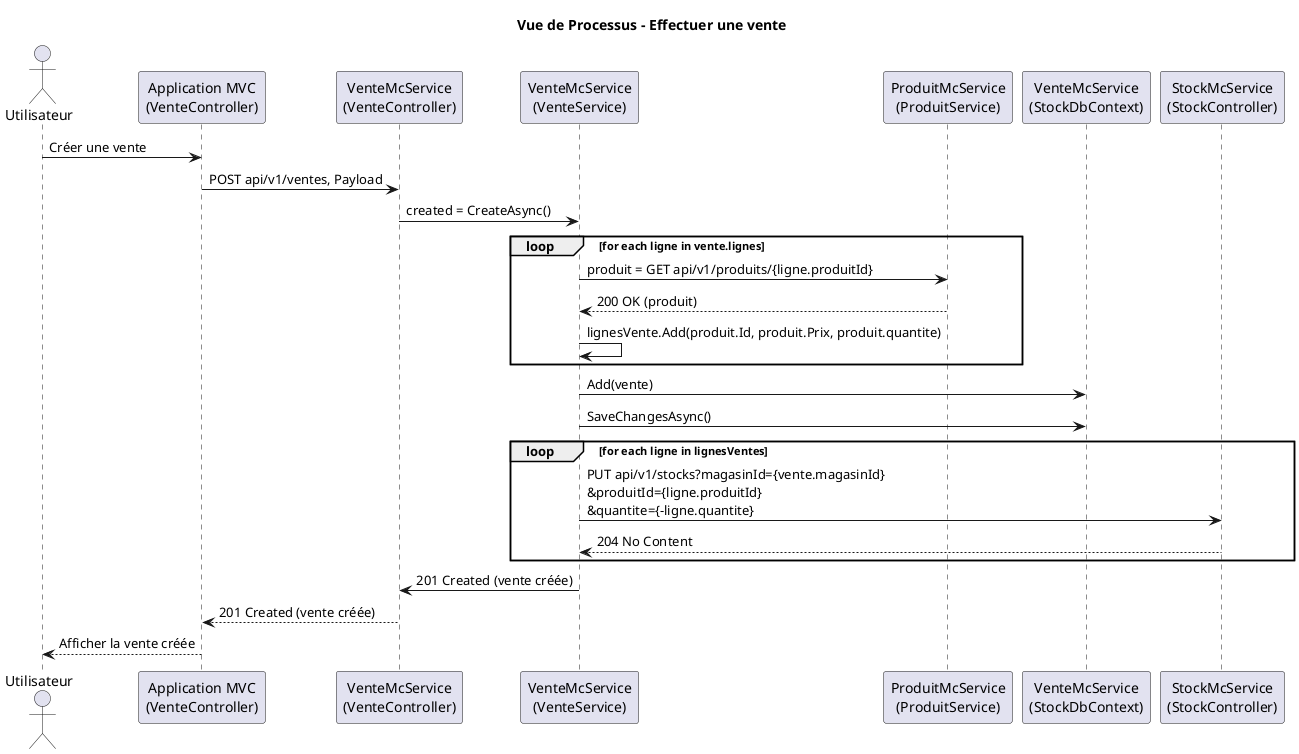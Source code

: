 @startuml Vue de processus - Effectuer une vente
title Vue de Processus – Effectuer une vente

actor Utilisateur
participant "Application MVC\n(VenteController)" as UI
participant "VenteMcService\n(VenteController)" as VenteController
participant "VenteMcService\n(VenteService)" as VenteService
participant "ProduitMcService\n(ProduitService)" as ProduitService
participant "VenteMcService\n(StockDbContext)" as StockDbContext
participant "StockMcService\n(StockController)" as StockController


Utilisateur -> UI : Créer une vente
UI -> VenteController : POST api/v1/ventes, Payload
VenteController -> VenteService : created = CreateAsync()

loop for each ligne in vente.lignes
    VenteService -> ProduitService : produit = GET api/v1/produits/{ligne.produitId}
    ProduitService --> VenteService : 200 OK (produit)
    VenteService -> VenteService : lignesVente.Add(produit.Id, produit.Prix, produit.quantite) 
end 

VenteService -> StockDbContext : Add(vente)
VenteService -> StockDbContext : SaveChangesAsync()

loop for each ligne in lignesVentes
    VenteService -> StockController : PUT api/v1/stocks?magasinId={vente.magasinId}\n&produitId={ligne.produitId}\n&quantite={-ligne.quantite}
    StockController --> VenteService : 204 No Content
end 

VenteService -> VenteController : 201 Created (vente créée)
VenteController --> UI : 201 Created (vente créée)
UI --> Utilisateur : Afficher la vente créée

@enduml
